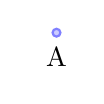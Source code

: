 \tikzstyle{place}=[circle,draw=blue!50,fill=blue!20,thick,inner sep=1pt]
\begin{tikzpicture}[>=stealth,->,shorten >=2pt,looseness=.5,auto, scale=0.8]
    \node (A) at (0,0) [place, label=below:A] {};
\end{tikzpicture}
